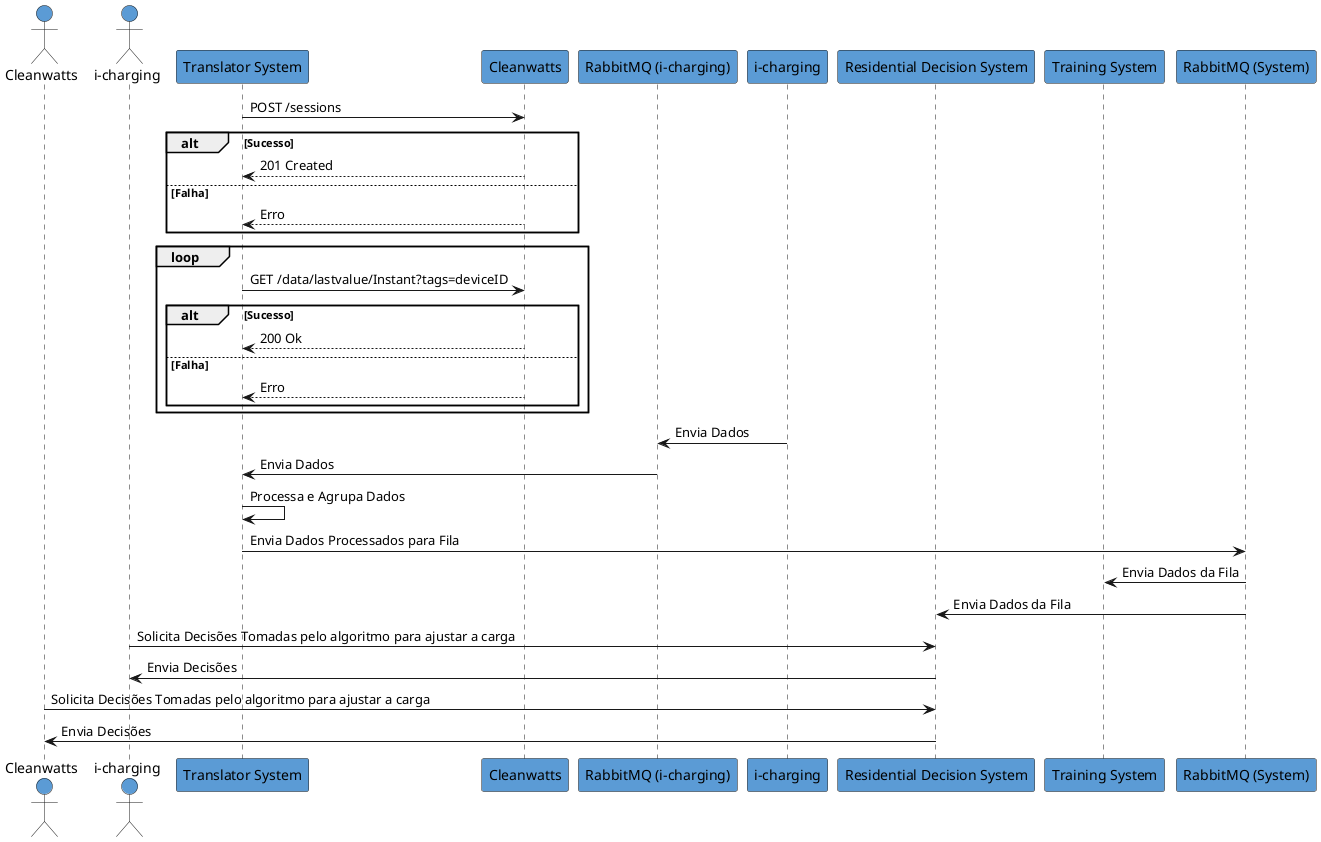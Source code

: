 @startuml LVL1
!define COLOR #5B9BD5

actor "Cleanwatts" as CWCliente COLOR
actor "i-charging" as ICCliente COLOR
participant "Translator System" as SistemaTRANS COLOR
participant "Cleanwatts" as Cleanwatts COLOR
participant "RabbitMQ (i-charging)" as RabbitIC COLOR
participant "i-charging" as ICharging COLOR
participant "Residential Decision System" as SistemaRD COLOR
participant "Training System" as SistemaTRAIN COLOR
participant "RabbitMQ (System)" as RabbitSYS COLOR

SistemaTRANS -> Cleanwatts : POST /sessions
alt Sucesso
    Cleanwatts --> SistemaTRANS : 201 Created
else Falha
    Cleanwatts --> SistemaTRANS : Erro
end
loop
    SistemaTRANS -> Cleanwatts : GET /data/lastvalue/Instant?tags=deviceID
    alt Sucesso
        Cleanwatts --> SistemaTRANS : 200 Ok
    else Falha
        Cleanwatts --> SistemaTRANS : Erro
    end
end
ICharging -> RabbitIC : Envia Dados
RabbitIC -> SistemaTRANS : Envia Dados 

SistemaTRANS -> SistemaTRANS : Processa e Agrupa Dados
SistemaTRANS -> RabbitSYS : Envia Dados Processados para Fila

RabbitSYS -> SistemaTRAIN : Envia Dados da Fila
RabbitSYS -> SistemaRD : Envia Dados da Fila

ICCliente -> SistemaRD : Solicita Decisões Tomadas pelo algoritmo para ajustar a carga
SistemaRD -> ICCliente : Envia Decisões
CWCliente -> SistemaRD : Solicita Decisões Tomadas pelo algoritmo para ajustar a carga
SistemaRD -> CWCliente : Envia Decisões

@enduml

